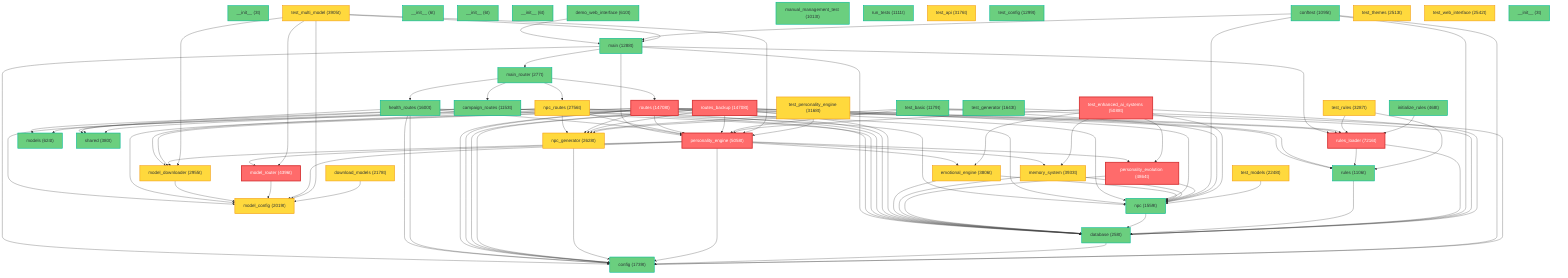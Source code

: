 graph TD
    config["config (1739t)"]
    main["main (1288t)"]
    main --> api_main_router
    main --> llm_personality_engine
    main --> models_database
    main --> config
    main --> rules_rules_loader
    api_campaign_routes["campaign_routes (1153t)"]
    api_campaign_routes --> models_database
    api_campaign_routes --> models_npc
    api_campaign_routes --> api_models
    api_campaign_routes --> api_shared
    api_health_routes["health_routes (1600t)"]
    api_health_routes --> models_database
    api_health_routes --> llm_personality_engine
    api_health_routes --> config
    api_health_routes --> api_shared
    api_health_routes --> config
    api_main_router["main_router (277t)"]
    api_main_router --> api_campaign_routes
    api_main_router --> api_npc_routes
    api_main_router --> api_health_routes
    api_main_router --> api_routes
    api_models["models (624t)"]
    api_npc_routes["npc_routes (2756t)"]
    api_npc_routes --> models_database
    api_npc_routes --> models_npc
    api_npc_routes --> generators_npc_generator
    api_npc_routes --> llm_personality_engine
    api_npc_routes --> api_models
    api_npc_routes --> api_shared
    api_routes["routes (14708t)"]
    api_routes --> models_database
    api_routes --> models_npc
    api_routes --> models_rules
    api_routes --> generators_npc_generator
    api_routes --> llm_personality_engine
    api_routes --> llm_model_config
    api_routes --> llm_model_downloader
    api_routes --> rules_rules_loader
    api_routes --> config
    api_routes --> config
    api_routes_backup["routes_backup (14708t)"]
    api_routes_backup --> models_database
    api_routes_backup --> models_npc
    api_routes_backup --> models_rules
    api_routes_backup --> generators_npc_generator
    api_routes_backup --> llm_personality_engine
    api_routes_backup --> llm_model_config
    api_routes_backup --> llm_model_downloader
    api_routes_backup --> rules_rules_loader
    api_routes_backup --> config
    api_routes_backup --> config
    api_shared["shared (380t)"]
    api___init__["__init__ (3t)"]
    examples_demo_web_interface["demo_web_interface (610t)"]
    examples_demo_web_interface --> main
    generators_npc_generator["npc_generator (2628t)"]
    generators_npc_generator --> config
    generators___init__["__init__ (6t)"]
    llm_emotional_engine["emotional_engine (3806t)"]
    llm_emotional_engine --> models_database
    llm_emotional_engine --> models_npc
    llm_memory_system["memory_system (3933t)"]
    llm_memory_system --> models_database
    llm_memory_system --> models_npc
    llm_model_config["model_config (2019t)"]
    llm_model_downloader["model_downloader (2955t)"]
    llm_model_downloader --> llm_model_config
    llm_model_router["model_router (4396t)"]
    llm_model_router --> llm_model_config
    llm_personality_engine["personality_engine (5058t)"]
    llm_personality_engine --> config
    llm_personality_engine --> llm_model_config
    llm_personality_engine --> llm_model_router
    llm_personality_engine --> llm_model_downloader
    llm_personality_engine --> llm_memory_system
    llm_personality_engine --> llm_emotional_engine
    llm_personality_engine --> llm_personality_evolution
    llm_personality_evolution["personality_evolution (4864t)"]
    llm_personality_evolution --> models_database
    llm_personality_evolution --> models_npc
    llm___init__["__init__ (6t)"]
    models_database["database (258t)"]
    models_database --> config
    models_npc["npc (1559t)"]
    models_npc --> models_database
    models_rules["rules (1106t)"]
    models_rules --> models_database
    models___init__["__init__ (6t)"]
    rules_rules_loader["rules_loader (7216t)"]
    rules_rules_loader --> models_database
    rules_rules_loader --> models_rules
    tests_conftest["conftest (1095t)"]
    tests_conftest --> main
    tests_conftest --> models_database
    tests_conftest --> models_npc
    tests_conftest --> config
    tests_manual_management_test["manual_management_test (1013t)"]
    tests_run_tests["run_tests (1111t)"]
    tests_test_api["test_api (3176t)"]
    tests_test_basic["test_basic (1179t)"]
    tests_test_basic --> generators_npc_generator
    tests_test_basic --> llm_personality_engine
    tests_test_basic --> models_database
    tests_test_basic --> models_npc
    tests_test_config["test_config (1299t)"]
    tests_test_enhanced_ai_systems["test_enhanced_ai_systems (5088t)"]
    tests_test_enhanced_ai_systems --> models_database
    tests_test_enhanced_ai_systems --> models_npc
    tests_test_enhanced_ai_systems --> llm_memory_system
    tests_test_enhanced_ai_systems --> llm_emotional_engine
    tests_test_enhanced_ai_systems --> llm_personality_evolution
    tests_test_enhanced_ai_systems --> llm_personality_engine
    tests_test_generator["test_generator (1643t)"]
    tests_test_generator --> generators_npc_generator
    tests_test_generator --> config
    tests_test_models["test_models (2248t)"]
    tests_test_models --> models_npc
    tests_test_multi_model["test_multi_model (3905t)"]
    tests_test_multi_model --> llm_model_config
    tests_test_multi_model --> llm_model_router
    tests_test_multi_model --> llm_model_downloader
    tests_test_multi_model --> llm_personality_engine
    tests_test_multi_model --> main
    tests_test_personality_engine["test_personality_engine (3168t)"]
    tests_test_personality_engine --> llm_personality_engine
    tests_test_rules["test_rules (3287t)"]
    tests_test_rules --> models_rules
    tests_test_rules --> rules_rules_loader
    tests_test_themes["test_themes (2513t)"]
    tests_test_web_interface["test_web_interface (2542t)"]
    tests___init__["__init__ (3t)"]
    tools_download_models["download_models (2178t)"]
    tools_download_models --> llm_model_config
    tools_initialize_rules["initialize_rules (468t)"]
    tools_initialize_rules --> rules_rules_loader

    %% AI Context Window Health Styling
    classDef good fill:#6bcf7f,stroke:#00b894,stroke-width:2px,color:#2d3436
    classDef warning fill:#ffd93d,stroke:#f39c12,stroke-width:2px,color:#2d3436
    classDef critical fill:#ff6b6b,stroke:#d63031,stroke-width:3px,color:#fff

    class config good
    class main good
    class api_campaign_routes good
    class api_health_routes good
    class api_main_router good
    class api_models good
    class api_npc_routes warning
    class api_routes critical
    class api_routes_backup critical
    class api_shared good
    class api___init__ good
    class examples_demo_web_interface good
    class generators_npc_generator warning
    class generators___init__ good
    class llm_emotional_engine warning
    class llm_memory_system warning
    class llm_model_config warning
    class llm_model_downloader warning
    class llm_model_router critical
    class llm_personality_engine critical
    class llm_personality_evolution critical
    class llm___init__ good
    class models_database good
    class models_npc good
    class models_rules good
    class models___init__ good
    class rules_rules_loader critical
    class tests_conftest good
    class tests_manual_management_test good
    class tests_run_tests good
    class tests_test_api warning
    class tests_test_basic good
    class tests_test_config good
    class tests_test_enhanced_ai_systems critical
    class tests_test_generator good
    class tests_test_models warning
    class tests_test_multi_model warning
    class tests_test_personality_engine warning
    class tests_test_rules warning
    class tests_test_themes warning
    class tests_test_web_interface warning
    class tests___init__ good
    class tools_download_models warning
    class tools_initialize_rules good
